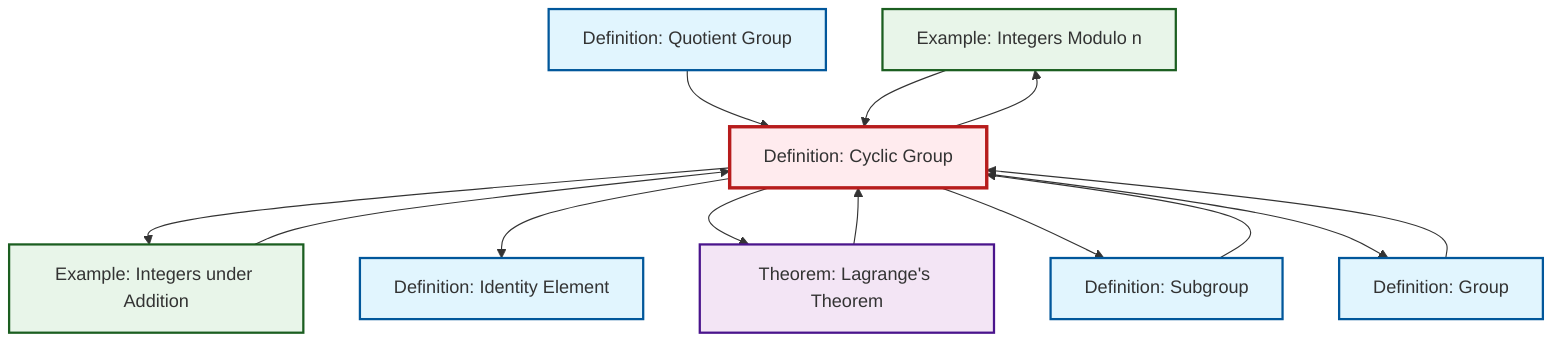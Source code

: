 graph TD
    classDef definition fill:#e1f5fe,stroke:#01579b,stroke-width:2px
    classDef theorem fill:#f3e5f5,stroke:#4a148c,stroke-width:2px
    classDef axiom fill:#fff3e0,stroke:#e65100,stroke-width:2px
    classDef example fill:#e8f5e9,stroke:#1b5e20,stroke-width:2px
    classDef current fill:#ffebee,stroke:#b71c1c,stroke-width:3px
    ex-quotient-integers-mod-n["Example: Integers Modulo n"]:::example
    def-group["Definition: Group"]:::definition
    def-quotient-group["Definition: Quotient Group"]:::definition
    ex-integers-addition["Example: Integers under Addition"]:::example
    def-identity-element["Definition: Identity Element"]:::definition
    thm-lagrange["Theorem: Lagrange's Theorem"]:::theorem
    def-cyclic-group["Definition: Cyclic Group"]:::definition
    def-subgroup["Definition: Subgroup"]:::definition
    def-group --> def-cyclic-group
    def-quotient-group --> def-cyclic-group
    thm-lagrange --> def-cyclic-group
    ex-quotient-integers-mod-n --> def-cyclic-group
    def-subgroup --> def-cyclic-group
    def-cyclic-group --> ex-integers-addition
    def-cyclic-group --> def-identity-element
    def-cyclic-group --> ex-quotient-integers-mod-n
    def-cyclic-group --> thm-lagrange
    def-cyclic-group --> def-subgroup
    ex-integers-addition --> def-cyclic-group
    def-cyclic-group --> def-group
    class def-cyclic-group current
